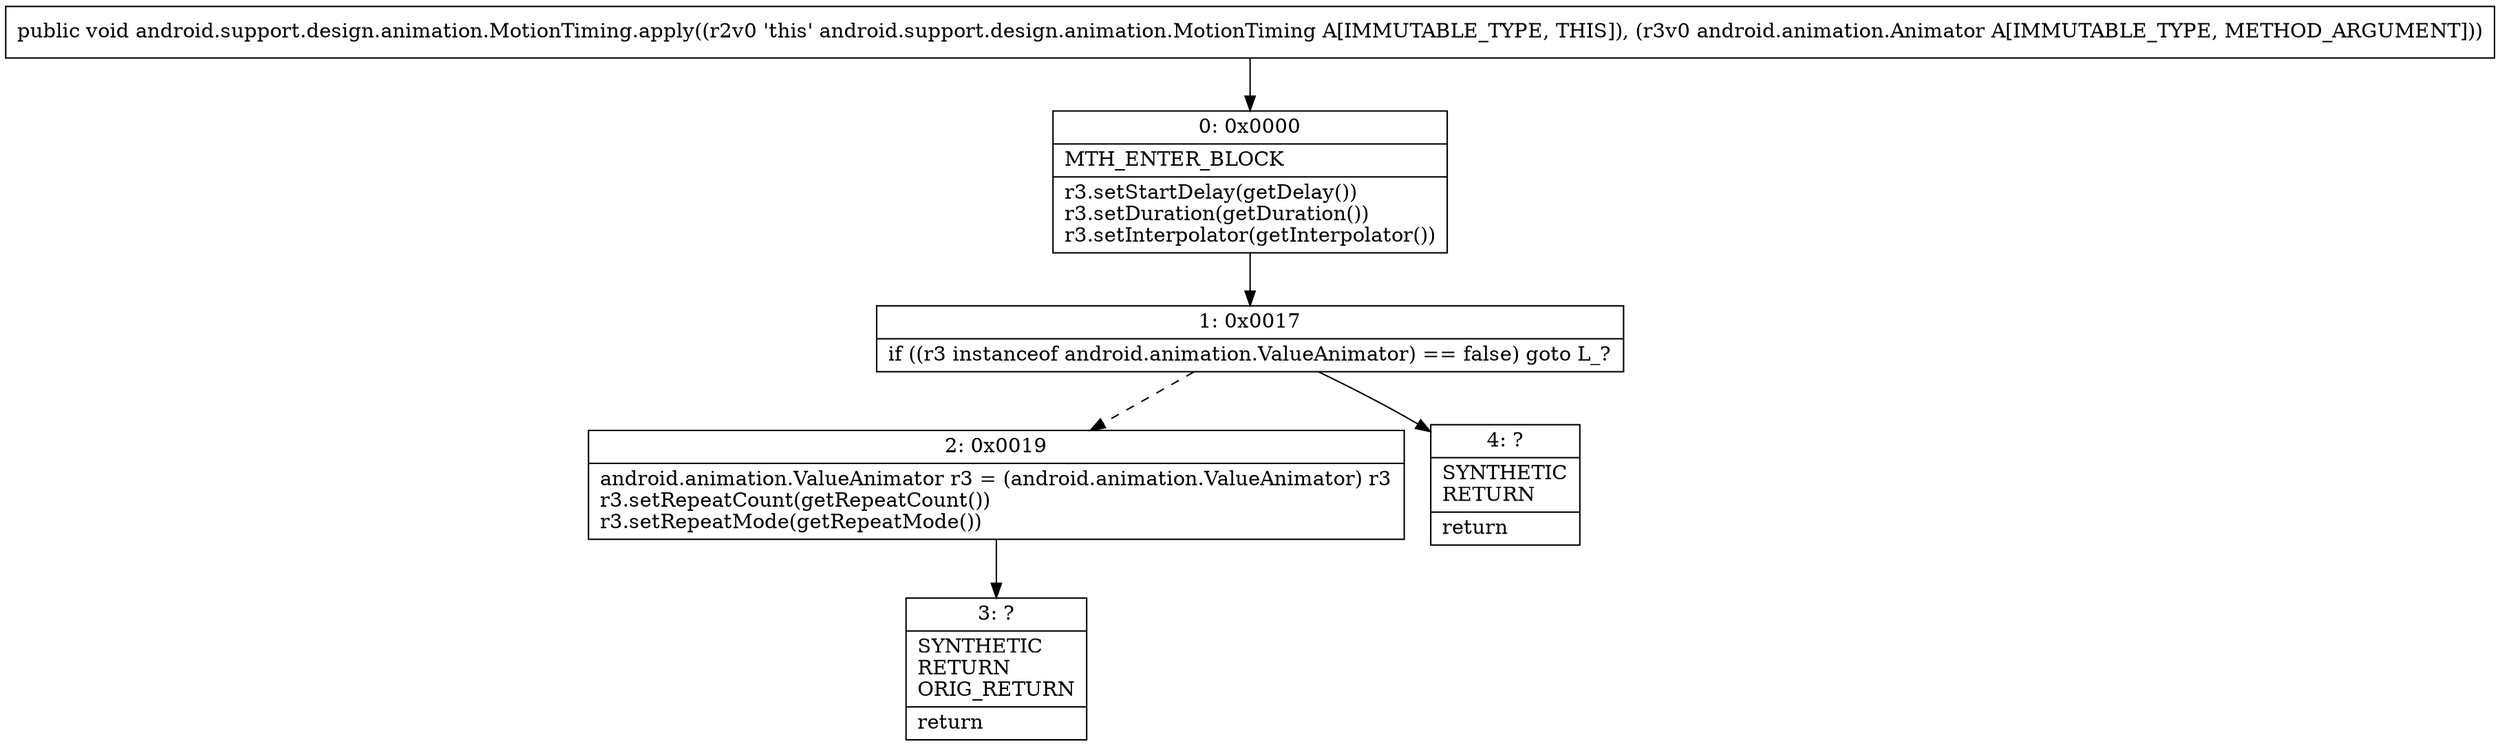 digraph "CFG forandroid.support.design.animation.MotionTiming.apply(Landroid\/animation\/Animator;)V" {
Node_0 [shape=record,label="{0\:\ 0x0000|MTH_ENTER_BLOCK\l|r3.setStartDelay(getDelay())\lr3.setDuration(getDuration())\lr3.setInterpolator(getInterpolator())\l}"];
Node_1 [shape=record,label="{1\:\ 0x0017|if ((r3 instanceof android.animation.ValueAnimator) == false) goto L_?\l}"];
Node_2 [shape=record,label="{2\:\ 0x0019|android.animation.ValueAnimator r3 = (android.animation.ValueAnimator) r3\lr3.setRepeatCount(getRepeatCount())\lr3.setRepeatMode(getRepeatMode())\l}"];
Node_3 [shape=record,label="{3\:\ ?|SYNTHETIC\lRETURN\lORIG_RETURN\l|return\l}"];
Node_4 [shape=record,label="{4\:\ ?|SYNTHETIC\lRETURN\l|return\l}"];
MethodNode[shape=record,label="{public void android.support.design.animation.MotionTiming.apply((r2v0 'this' android.support.design.animation.MotionTiming A[IMMUTABLE_TYPE, THIS]), (r3v0 android.animation.Animator A[IMMUTABLE_TYPE, METHOD_ARGUMENT])) }"];
MethodNode -> Node_0;
Node_0 -> Node_1;
Node_1 -> Node_2[style=dashed];
Node_1 -> Node_4;
Node_2 -> Node_3;
}

